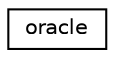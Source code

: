 digraph "Graphical Class Hierarchy"
{
  edge [fontname="Helvetica",fontsize="10",labelfontname="Helvetica",labelfontsize="10"];
  node [fontname="Helvetica",fontsize="10",shape=record];
  rankdir="LR";
  Node0 [label="oracle",height=0.2,width=0.4,color="black", fillcolor="white", style="filled",URL="$d7/da7/classoracle.html"];
}
